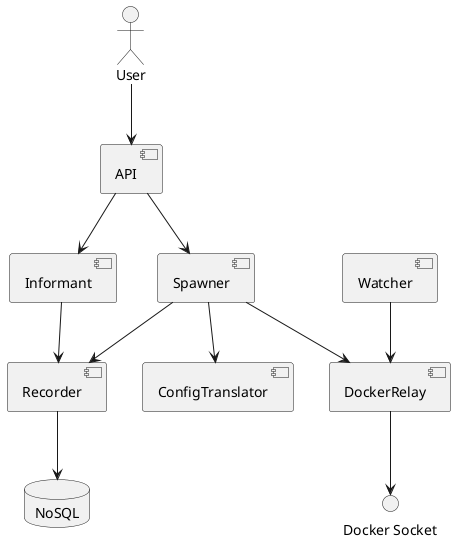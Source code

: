 @startuml
"User" as user
() "Docker Socket" as docker_socket
[DockerRelay] as ms_relay
[Spawner] as ms_spawner
[Informant] as ms_informant
[ConfigTranslator] as ms_trans
[API] as ms_api
[Watcher] as ms_watcher
[Recorder] as ms_recorder
database "NoSQL" as db

user --> ms_api
ms_api --> ms_spawner
ms_api --> ms_informant
ms_spawner --> ms_trans
ms_spawner --> ms_relay
ms_relay --> docker_socket
ms_watcher --> ms_relay
ms_recorder --> db
ms_spawner --> ms_recorder
ms_informant --> ms_recorder

@enduml
